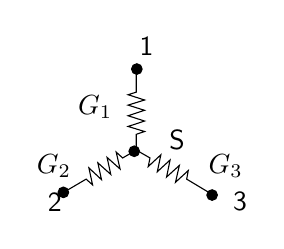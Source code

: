 \begin{tikzpicture}[y=-1cm]
\sf
\draw[black] (2.004,1.456) -- (2.004,1.771) -- (1.9,1.804) -- (2.109,1.871) -- (1.9,1.936) -- (2.109,2.002) -- (1.9,2.071) -- (2.109,2.138) -- (1.9,2.207) -- (2.109,2.271) -- (2.004,2.307) -- (2.004,2.507);
\draw[black] (1.1,3.033) -- (1.367,2.876) -- (1.449,2.949) -- (1.402,2.733) -- (1.562,2.882) -- (1.516,2.669) -- (1.68,2.816) -- (1.633,2.6) -- (1.798,2.747) -- (1.749,2.533) -- (1.831,2.607) -- (2.004,2.507);
\path (1.822,2.056) node[text=black,anchor=base east] {$G_1$};
\path (1.922,1.3) node[text=black,anchor=base west] {1};
\path (0.756,3.289) node[text=black,anchor=base west] {2};
\path (3.111,3.278) node[text=black,anchor=base west] {3};
\path (2.8,2.8) node[text=black,anchor=base west] {$G_3$};
\path (1.3,2.8) node[text=black,anchor=base east] {$G_2$};
\path (2.3,2.5) node[text=black,anchor=base west] {S};
\filldraw[black] (1.978,2.522) circle (0.067cm);
\filldraw[black] (1.078,3.044) circle (0.067cm);
\filldraw[black] (2.011,1.478) circle (0.067cm);
\filldraw[black] (2.967,3.078) circle (0.067cm);
\draw[black] (2.944,3.056) -- (2.644,2.876) -- (2.664,2.767) -- (2.502,2.916) -- (2.551,2.702) -- (2.389,2.849) -- (2.433,2.633) -- (2.271,2.782) -- (2.316,2.567) -- (2.156,2.716) -- (2.178,2.607) -- (2.004,2.507);

\end{tikzpicture}%

%% Configure (x)emacs for this file ...
%% Local Variables:
%% mode: latex
%% End: